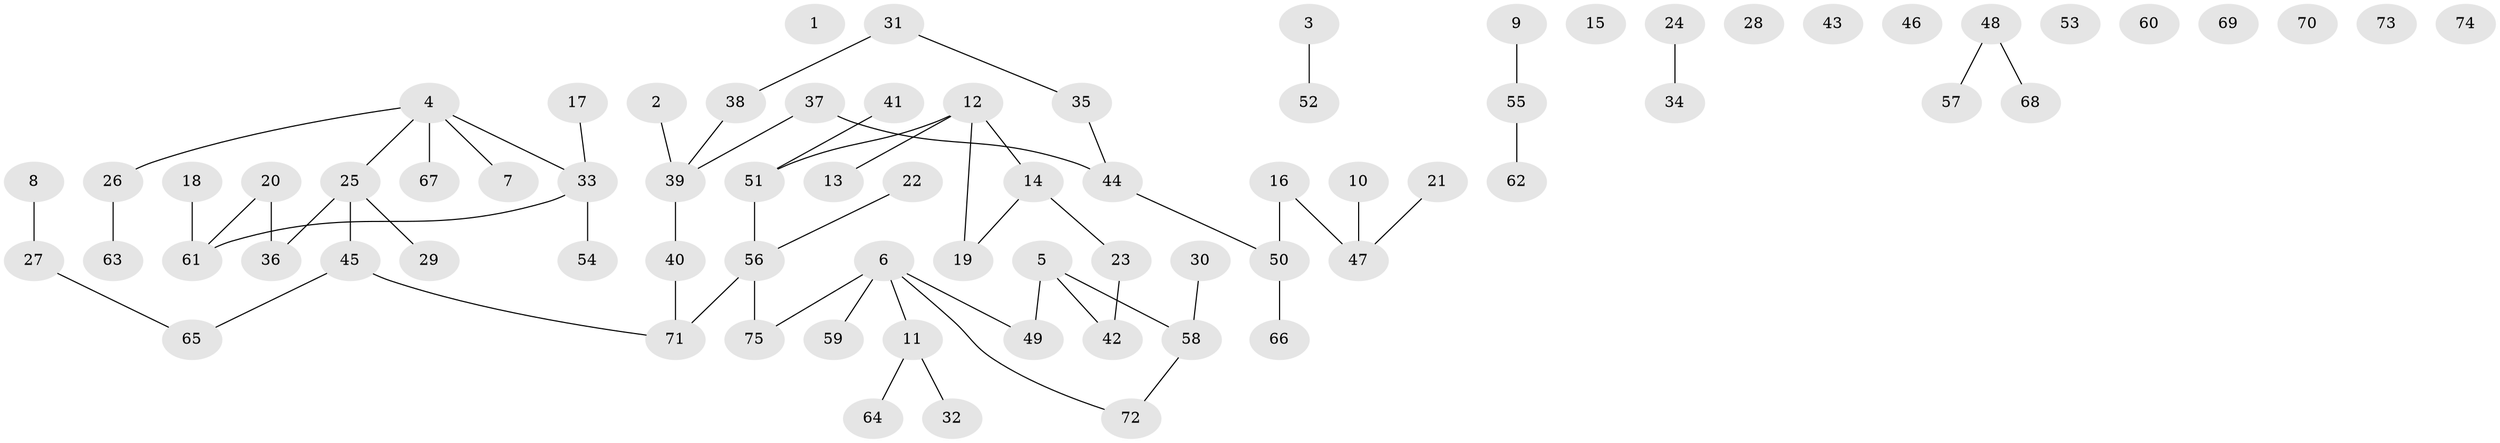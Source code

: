 // Generated by graph-tools (version 1.1) at 2025/40/03/09/25 04:40:03]
// undirected, 75 vertices, 64 edges
graph export_dot {
graph [start="1"]
  node [color=gray90,style=filled];
  1;
  2;
  3;
  4;
  5;
  6;
  7;
  8;
  9;
  10;
  11;
  12;
  13;
  14;
  15;
  16;
  17;
  18;
  19;
  20;
  21;
  22;
  23;
  24;
  25;
  26;
  27;
  28;
  29;
  30;
  31;
  32;
  33;
  34;
  35;
  36;
  37;
  38;
  39;
  40;
  41;
  42;
  43;
  44;
  45;
  46;
  47;
  48;
  49;
  50;
  51;
  52;
  53;
  54;
  55;
  56;
  57;
  58;
  59;
  60;
  61;
  62;
  63;
  64;
  65;
  66;
  67;
  68;
  69;
  70;
  71;
  72;
  73;
  74;
  75;
  2 -- 39;
  3 -- 52;
  4 -- 7;
  4 -- 25;
  4 -- 26;
  4 -- 33;
  4 -- 67;
  5 -- 42;
  5 -- 49;
  5 -- 58;
  6 -- 11;
  6 -- 49;
  6 -- 59;
  6 -- 72;
  6 -- 75;
  8 -- 27;
  9 -- 55;
  10 -- 47;
  11 -- 32;
  11 -- 64;
  12 -- 13;
  12 -- 14;
  12 -- 19;
  12 -- 51;
  14 -- 19;
  14 -- 23;
  16 -- 47;
  16 -- 50;
  17 -- 33;
  18 -- 61;
  20 -- 36;
  20 -- 61;
  21 -- 47;
  22 -- 56;
  23 -- 42;
  24 -- 34;
  25 -- 29;
  25 -- 36;
  25 -- 45;
  26 -- 63;
  27 -- 65;
  30 -- 58;
  31 -- 35;
  31 -- 38;
  33 -- 54;
  33 -- 61;
  35 -- 44;
  37 -- 39;
  37 -- 44;
  38 -- 39;
  39 -- 40;
  40 -- 71;
  41 -- 51;
  44 -- 50;
  45 -- 65;
  45 -- 71;
  48 -- 57;
  48 -- 68;
  50 -- 66;
  51 -- 56;
  55 -- 62;
  56 -- 71;
  56 -- 75;
  58 -- 72;
}
